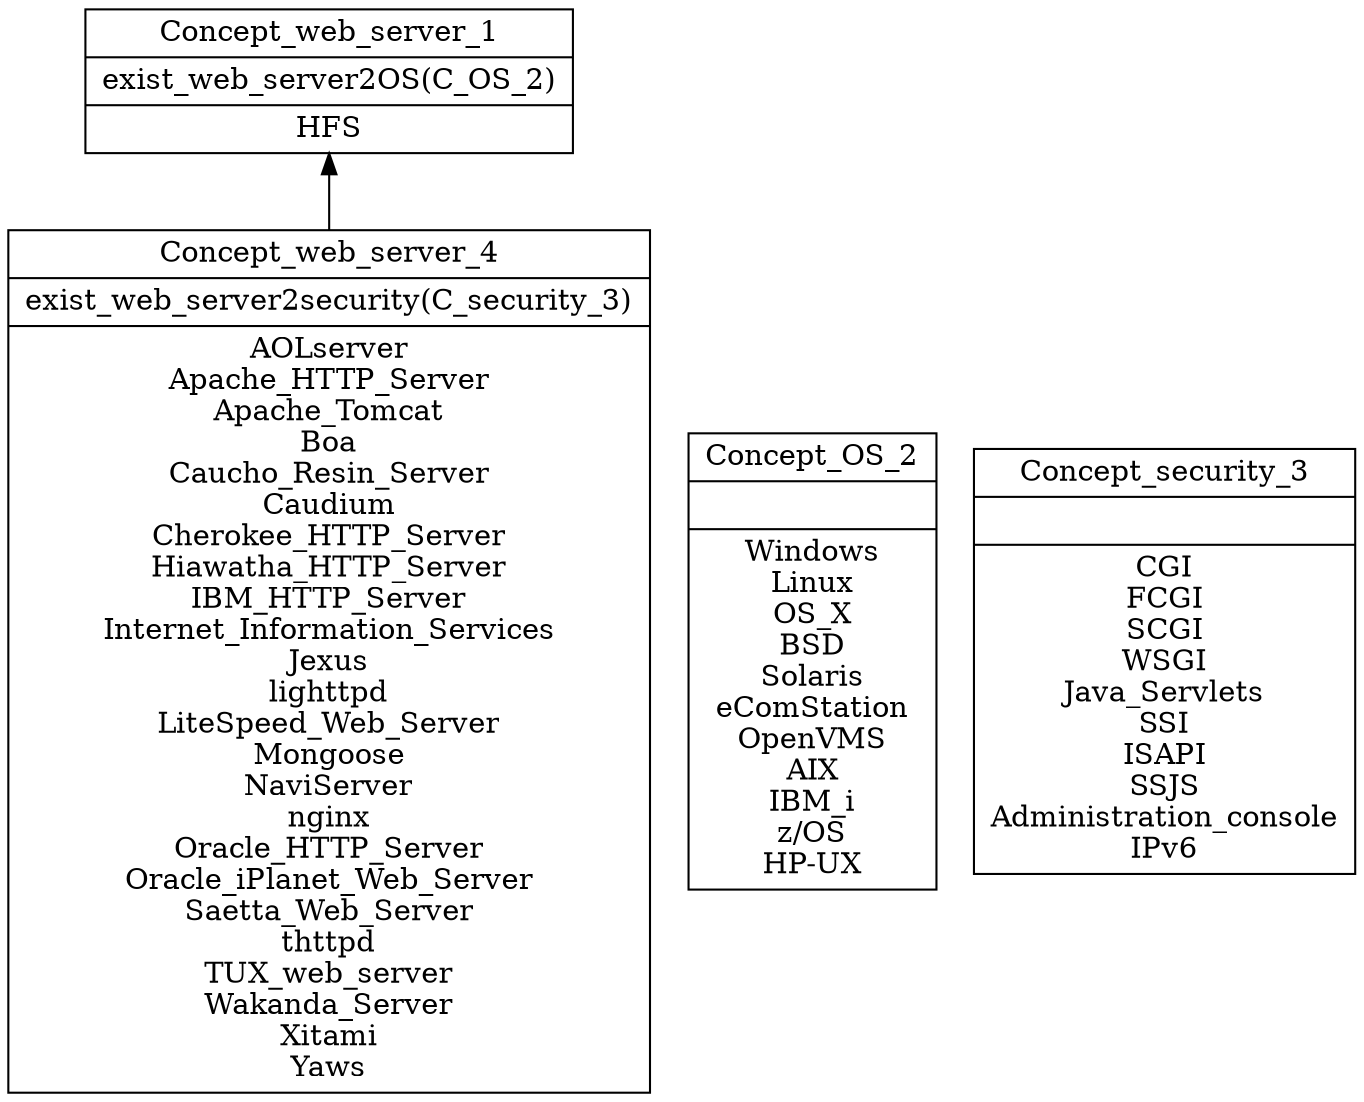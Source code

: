 digraph G { 
	rankdir=BT;
subgraph web_server { 
label="web_server";
1 [shape=record,label="{Concept_web_server_1|exist_web_server2OS(C_OS_2)\n|HFS\n}"];
4 [shape=record,label="{Concept_web_server_4|exist_web_server2security(C_security_3)\n|AOLserver\nApache_HTTP_Server\nApache_Tomcat\nBoa\nCaucho_Resin_Server\nCaudium\nCherokee_HTTP_Server\nHiawatha_HTTP_Server\nIBM_HTTP_Server\nInternet_Information_Services\nJexus\nlighttpd\nLiteSpeed_Web_Server\nMongoose\nNaviServer\nnginx\nOracle_HTTP_Server\nOracle_iPlanet_Web_Server\nSaetta_Web_Server\nthttpd\nTUX_web_server\nWakanda_Server\nXitami\nYaws\n}"];
	4 -> 1
}
subgraph OS { 
label="OS";
2 [shape=record,label="{Concept_OS_2||Windows\nLinux\nOS_X\nBSD\nSolaris\neComStation\nOpenVMS\nAIX\nIBM_i\nz/OS\nHP-UX\n}"];
}
subgraph security { 
label="security";
3 [shape=record,label="{Concept_security_3||CGI\nFCGI\nSCGI\nWSGI\nJava_Servlets\nSSI\nISAPI\nSSJS\nAdministration_console\nIPv6\n}"];
}
}